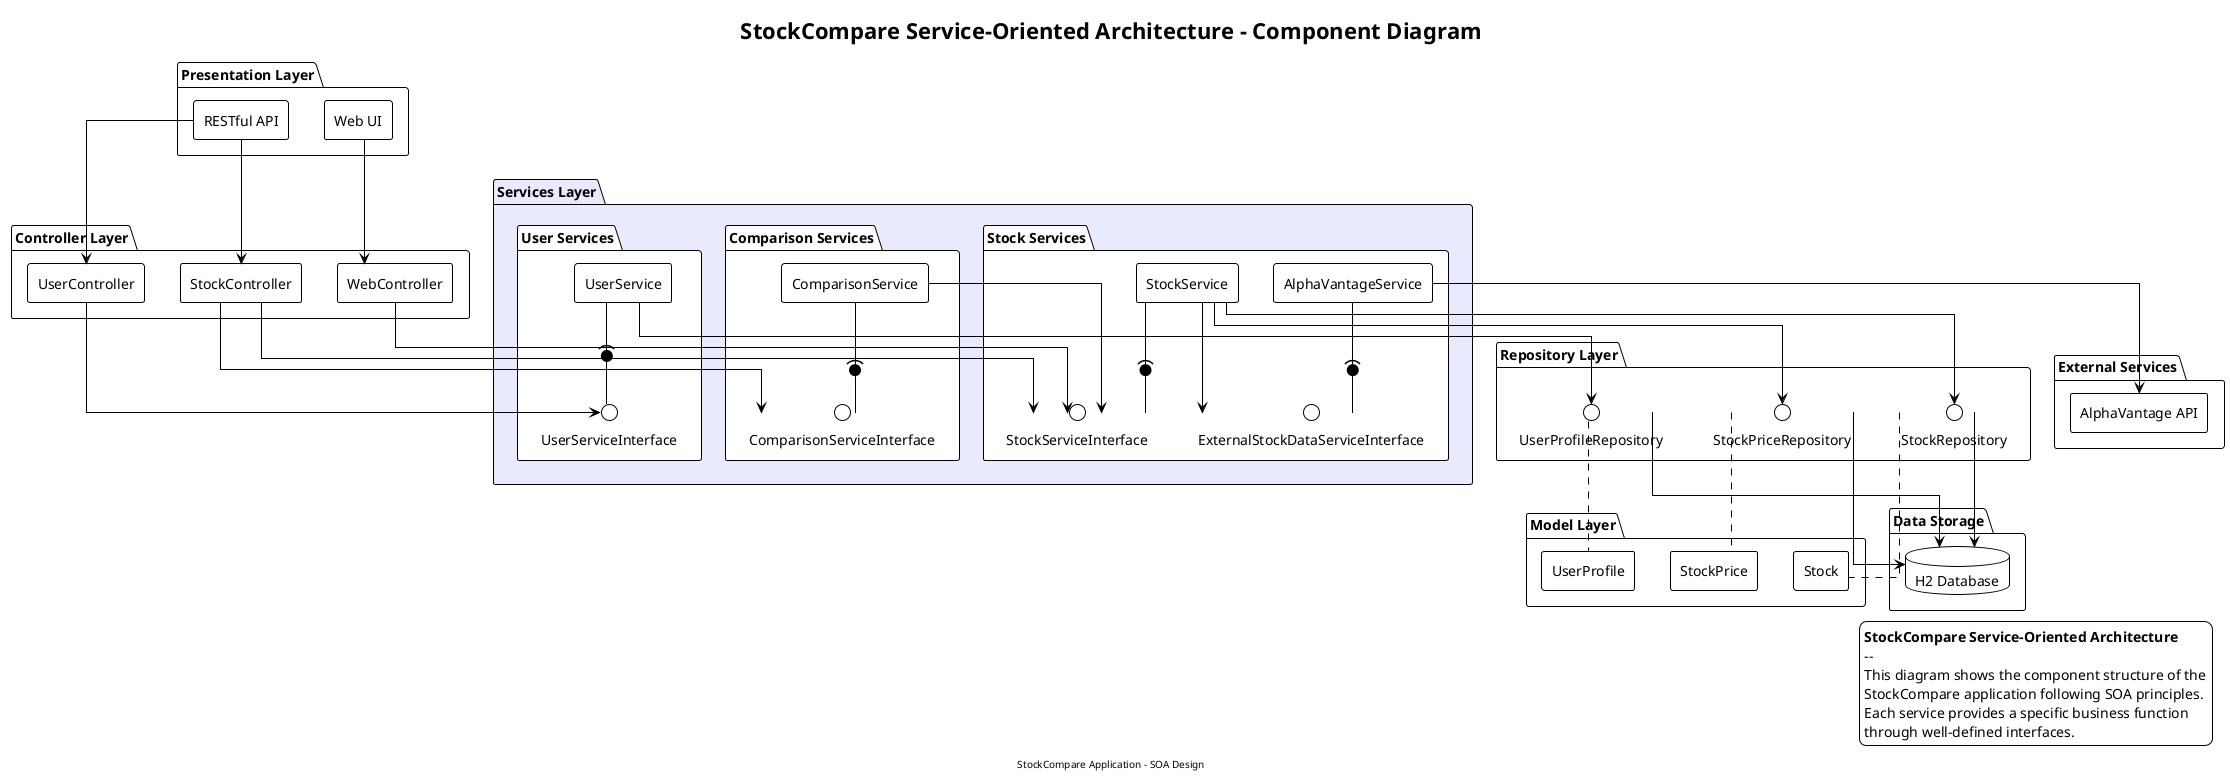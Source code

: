 @startuml StockCompare Component Diagram

!theme plain
skinparam componentStyle rectangle
skinparam backgroundColor white
skinparam linetype ortho
skinparam DefaultFontSize 14
skinparam DefaultFontName Arial

title "StockCompare Service-Oriented Architecture - Component Diagram"

package "Presentation Layer" {
    [Web UI] as webui
    [RESTful API] as api
}

package "Controller Layer" {
    [StockController] as stockcontroller
    [WebController] as webcontroller 
    [UserController] as usercontroller
}

package "Services Layer" #EAEAFF {
    package "Stock Services" {
        interface "StockServiceInterface" as stockserviceinterface
        [StockService] as stockservice
        stockservice -(0- stockserviceinterface

        interface "ExternalStockDataServiceInterface" as externalstockdatainterface
        [AlphaVantageService] as alphaservice
        alphaservice -(0- externalstockdatainterface
    }

    package "Comparison Services" {
        interface "ComparisonServiceInterface" as comparisoninterface
        [ComparisonService] as comparisonservice
        comparisonservice -(0- comparisoninterface
    }

    package "User Services" {
        interface "UserServiceInterface" as userinterface
        [UserService] as userservice
        userservice -(0- userinterface
    }
}

package "Repository Layer" {
    interface "StockRepository" as stockrepo
    interface "StockPriceRepository" as pricerepo
    interface "UserProfileRepository" as userrepo
}

package "Model Layer" {
    [Stock] as stockmodel
    [StockPrice] as pricemodel
    [UserProfile] as usermodel
}

package "External Services" {
    [AlphaVantage API] as alphaapi
}

package "Data Storage" {
    database "H2 Database" as db
}

' Presentation Layer to Controller connections
webui --> webcontroller
api --> stockcontroller
api --> usercontroller

' Controller Layer to Service Layer connections
stockcontroller --> stockserviceinterface
stockcontroller --> comparisoninterface
webcontroller --> stockserviceinterface
usercontroller --> userinterface

' Service Layer to Repository Layer connections
stockservice --> stockrepo
stockservice --> pricerepo
stockservice --> externalstockdatainterface
userservice --> userrepo
comparisonservice --> stockserviceinterface

' Repository to Model connections
stockrepo .. stockmodel
pricerepo .. pricemodel
userrepo .. usermodel

' Repository to Database connections
stockrepo --> db
pricerepo --> db
userrepo --> db

' External service connections
alphaservice --> alphaapi

' Legend
legend right
  <b>StockCompare Service-Oriented Architecture</b>
  --
  This diagram shows the component structure of the
  StockCompare application following SOA principles. 
  Each service provides a specific business function
  through well-defined interfaces.
endlegend

footer "StockCompare Application - SOA Design"

@enduml 